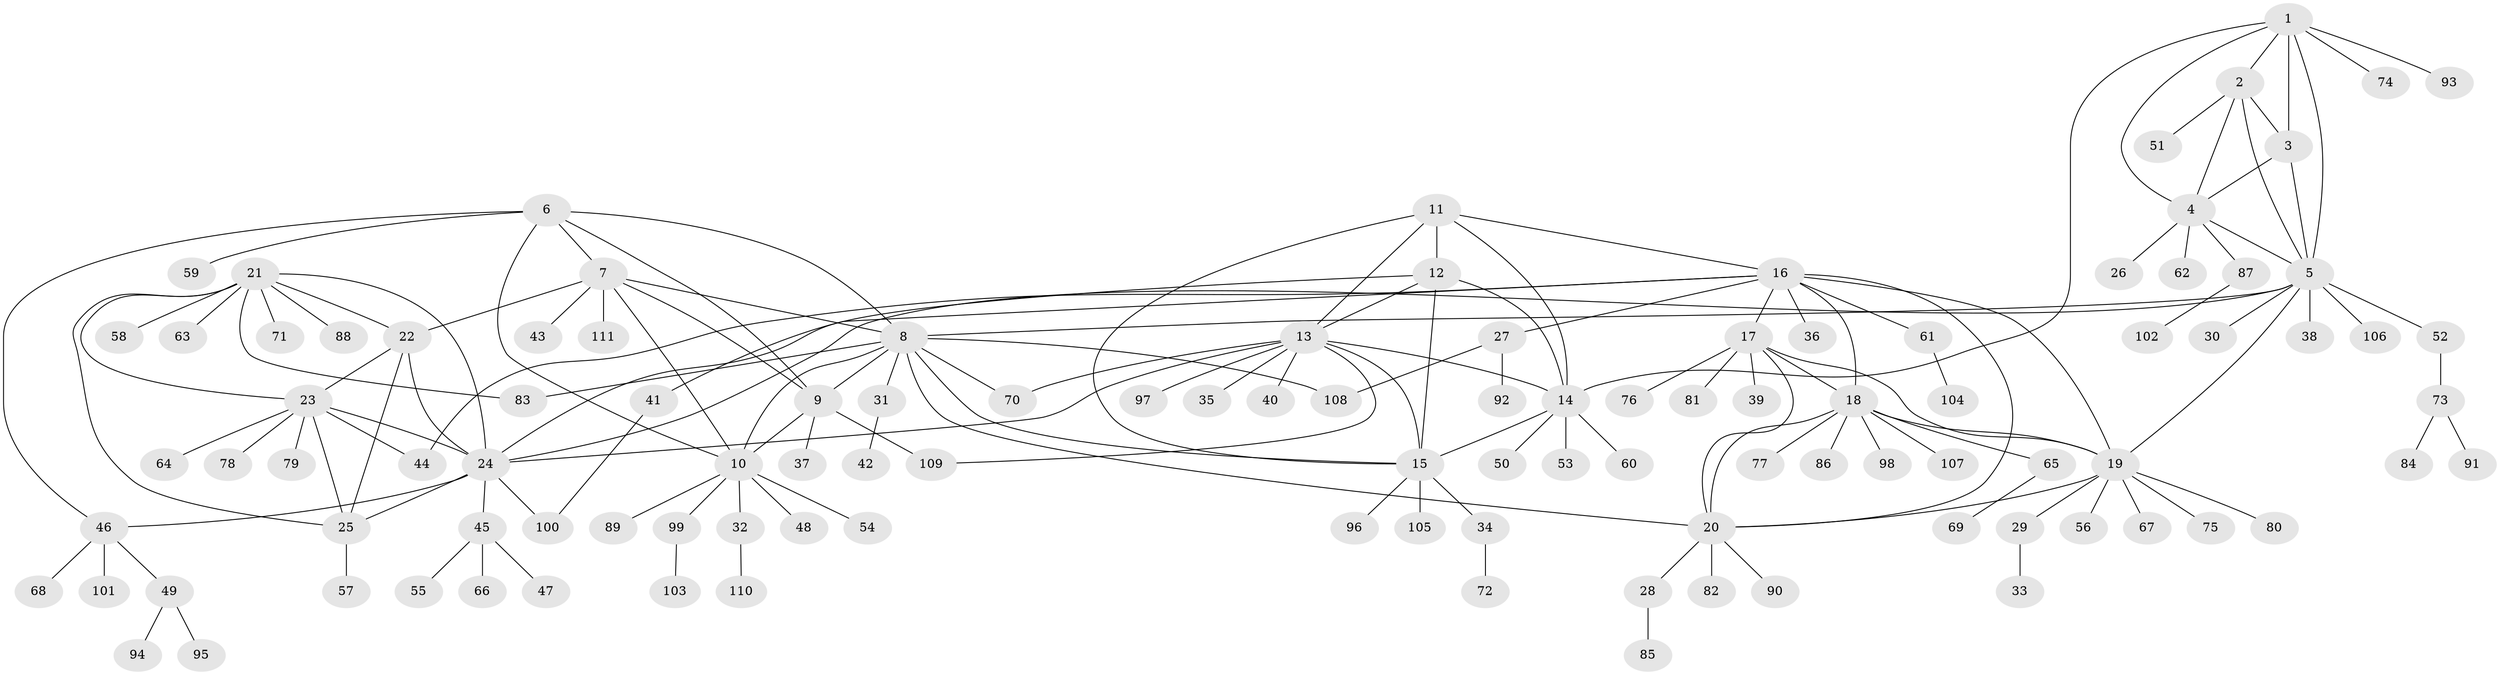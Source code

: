 // Generated by graph-tools (version 1.1) at 2025/37/03/09/25 02:37:14]
// undirected, 111 vertices, 153 edges
graph export_dot {
graph [start="1"]
  node [color=gray90,style=filled];
  1;
  2;
  3;
  4;
  5;
  6;
  7;
  8;
  9;
  10;
  11;
  12;
  13;
  14;
  15;
  16;
  17;
  18;
  19;
  20;
  21;
  22;
  23;
  24;
  25;
  26;
  27;
  28;
  29;
  30;
  31;
  32;
  33;
  34;
  35;
  36;
  37;
  38;
  39;
  40;
  41;
  42;
  43;
  44;
  45;
  46;
  47;
  48;
  49;
  50;
  51;
  52;
  53;
  54;
  55;
  56;
  57;
  58;
  59;
  60;
  61;
  62;
  63;
  64;
  65;
  66;
  67;
  68;
  69;
  70;
  71;
  72;
  73;
  74;
  75;
  76;
  77;
  78;
  79;
  80;
  81;
  82;
  83;
  84;
  85;
  86;
  87;
  88;
  89;
  90;
  91;
  92;
  93;
  94;
  95;
  96;
  97;
  98;
  99;
  100;
  101;
  102;
  103;
  104;
  105;
  106;
  107;
  108;
  109;
  110;
  111;
  1 -- 2;
  1 -- 3;
  1 -- 4;
  1 -- 5;
  1 -- 14;
  1 -- 74;
  1 -- 93;
  2 -- 3;
  2 -- 4;
  2 -- 5;
  2 -- 51;
  3 -- 4;
  3 -- 5;
  4 -- 5;
  4 -- 26;
  4 -- 62;
  4 -- 87;
  5 -- 8;
  5 -- 19;
  5 -- 24;
  5 -- 30;
  5 -- 38;
  5 -- 52;
  5 -- 106;
  6 -- 7;
  6 -- 8;
  6 -- 9;
  6 -- 10;
  6 -- 46;
  6 -- 59;
  7 -- 8;
  7 -- 9;
  7 -- 10;
  7 -- 22;
  7 -- 43;
  7 -- 111;
  8 -- 9;
  8 -- 10;
  8 -- 15;
  8 -- 20;
  8 -- 31;
  8 -- 70;
  8 -- 83;
  8 -- 108;
  9 -- 10;
  9 -- 37;
  9 -- 109;
  10 -- 32;
  10 -- 48;
  10 -- 54;
  10 -- 89;
  10 -- 99;
  11 -- 12;
  11 -- 13;
  11 -- 14;
  11 -- 15;
  11 -- 16;
  12 -- 13;
  12 -- 14;
  12 -- 15;
  12 -- 41;
  13 -- 14;
  13 -- 15;
  13 -- 24;
  13 -- 35;
  13 -- 40;
  13 -- 70;
  13 -- 97;
  13 -- 109;
  14 -- 15;
  14 -- 50;
  14 -- 53;
  14 -- 60;
  15 -- 34;
  15 -- 96;
  15 -- 105;
  16 -- 17;
  16 -- 18;
  16 -- 19;
  16 -- 20;
  16 -- 24;
  16 -- 27;
  16 -- 36;
  16 -- 44;
  16 -- 61;
  17 -- 18;
  17 -- 19;
  17 -- 20;
  17 -- 39;
  17 -- 76;
  17 -- 81;
  18 -- 19;
  18 -- 20;
  18 -- 65;
  18 -- 77;
  18 -- 86;
  18 -- 98;
  18 -- 107;
  19 -- 20;
  19 -- 29;
  19 -- 56;
  19 -- 67;
  19 -- 75;
  19 -- 80;
  20 -- 28;
  20 -- 82;
  20 -- 90;
  21 -- 22;
  21 -- 23;
  21 -- 24;
  21 -- 25;
  21 -- 58;
  21 -- 63;
  21 -- 71;
  21 -- 83;
  21 -- 88;
  22 -- 23;
  22 -- 24;
  22 -- 25;
  23 -- 24;
  23 -- 25;
  23 -- 44;
  23 -- 64;
  23 -- 78;
  23 -- 79;
  24 -- 25;
  24 -- 45;
  24 -- 46;
  24 -- 100;
  25 -- 57;
  27 -- 92;
  27 -- 108;
  28 -- 85;
  29 -- 33;
  31 -- 42;
  32 -- 110;
  34 -- 72;
  41 -- 100;
  45 -- 47;
  45 -- 55;
  45 -- 66;
  46 -- 49;
  46 -- 68;
  46 -- 101;
  49 -- 94;
  49 -- 95;
  52 -- 73;
  61 -- 104;
  65 -- 69;
  73 -- 84;
  73 -- 91;
  87 -- 102;
  99 -- 103;
}
